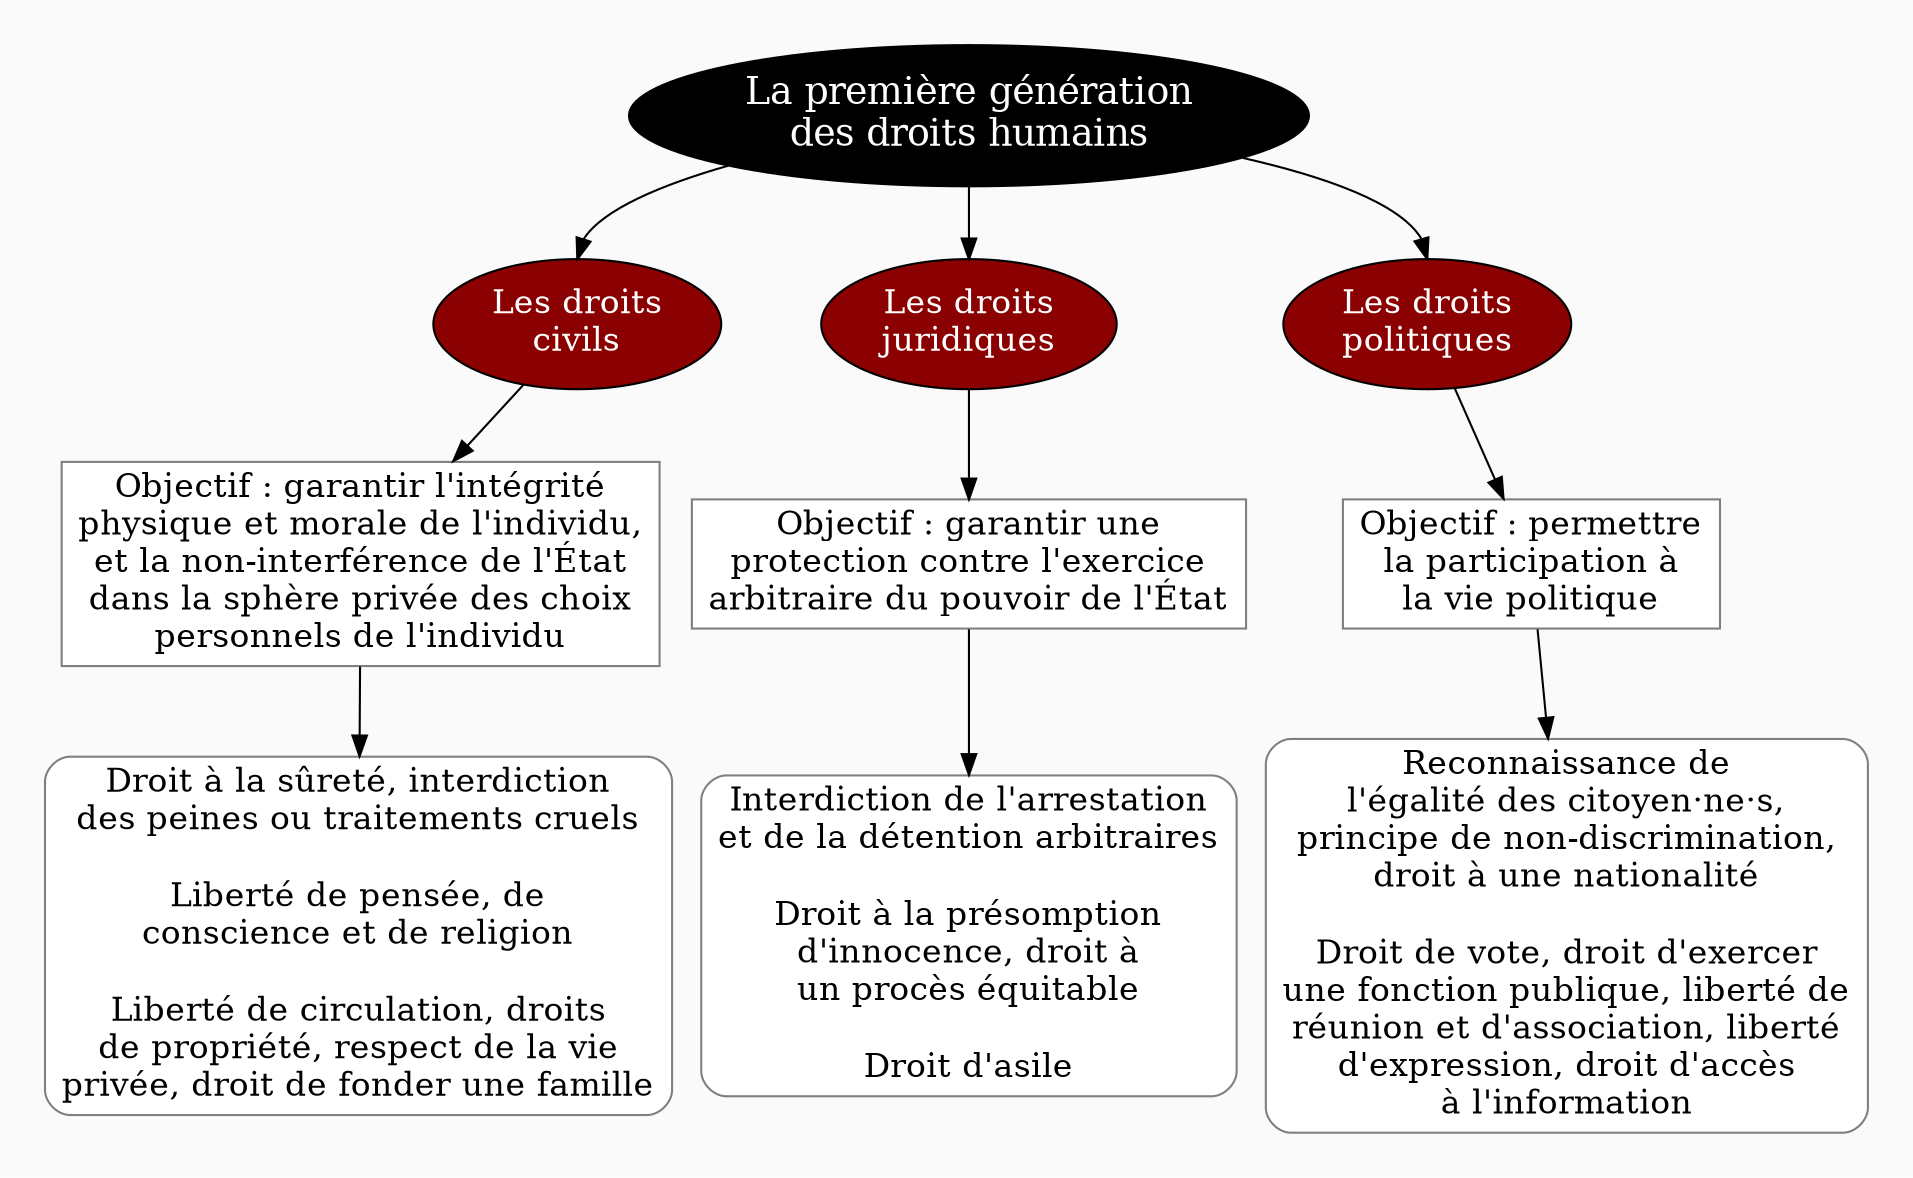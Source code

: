 digraph G {
// Template : diagram
// Usage : 
//rankdir=LR
splines=true
//splines=curved
bgcolor=grey98
pad=0.3
style=filled
edge[minlen=4]
node[style=filled, fontcolor=white]
ranksep=0.1
nodesep=0.2

// NIVEAU 1
node[fillcolor=12, fontsize=18]
a1[label="La première génération
des droits humains"]

// NIVEAU 2
node[fillcolor=red4, fontsize=16]
a1->{
b1[label="Les droits
civils"]    
b2[label="Les droits
juridiques"]
b3[label="Les droits
politiques"]
}[headport=n]

node[fontcolor=black]
// NIVEAU 3 (sans intermédiaire)
node [shape=box, fillcolor=white, color=grey50]
// c1[label=""]
b1->c1
c1[label="Objectif : garantir l'intégrité
physique et morale de l'individu,
et la non-interférence de l'État
dans la sphère privée des choix
personnels de l'individu"]
b2->c2
c2[label="Objectif : garantir une
protection contre l'exercice
arbitraire du pouvoir de l'État"]
b3->c3
c3[label="Objectif : permettre
la participation à
la vie politique"]




// INTERMÉDIAIRE AVANT NIVEAU 3
node[fillcolor=grey78, shape=oval]
// [arrowhead=none]
// bc1[label=""]

// NIVEAU 3 (avec intermédiaire)
node[fillcolor=white, shape=box, color=grey50]
// c1[label=""]

// NIVEAU 4
node[style="filled,rounded", fillcolor=white, shape=box, color=grey50]
// d1[label=""]

c1->d1
d1[label="Droit à la sûreté, interdiction
des peines ou traitements cruels

Liberté de pensée, de
conscience et de religion

Liberté de circulation, droits
de propriété, respect de la vie
privée, droit de fonder une famille"]

c2->d2
d2[label="Interdiction de l'arrestation
et de la détention arbitraires

Droit à la présomption
d'innocence, droit à
un procès équitable

Droit d'asile"]

c3->d3
d3[label="Reconnaissance de
l'égalité des citoyen·ne·s,
principe de non-discrimination,
droit à une nationalité

Droit de vote, droit d'exercer
une fonction publique, liberté de
réunion et d'association, liberté
d'expression, droit d'accès
à l'information"]


// ÉTIQUETTES EN ROUGE
node[shape=plaintext, fontcolor=firebrick3, fillcolor=grey98]
// e1[label=< <B>= Titre</B><BR /><BR />Contenu<BR /> >]
// e1[label=""]
// ->e1[minlen=1, style=invis]



// REMARQUES EN BLEU
node[color=blue, shape=box, margin=0.07, fontcolor=black, fontsize=12, style="dashed", penwidth=0.6]
edge[color=blue, arrowhead="none", xlabel="", style="dashed", penwidth=0.6]
// r1[label=""]
// {rank=same;->r1}
// {rank=same;r1->[dir=back]}

}
